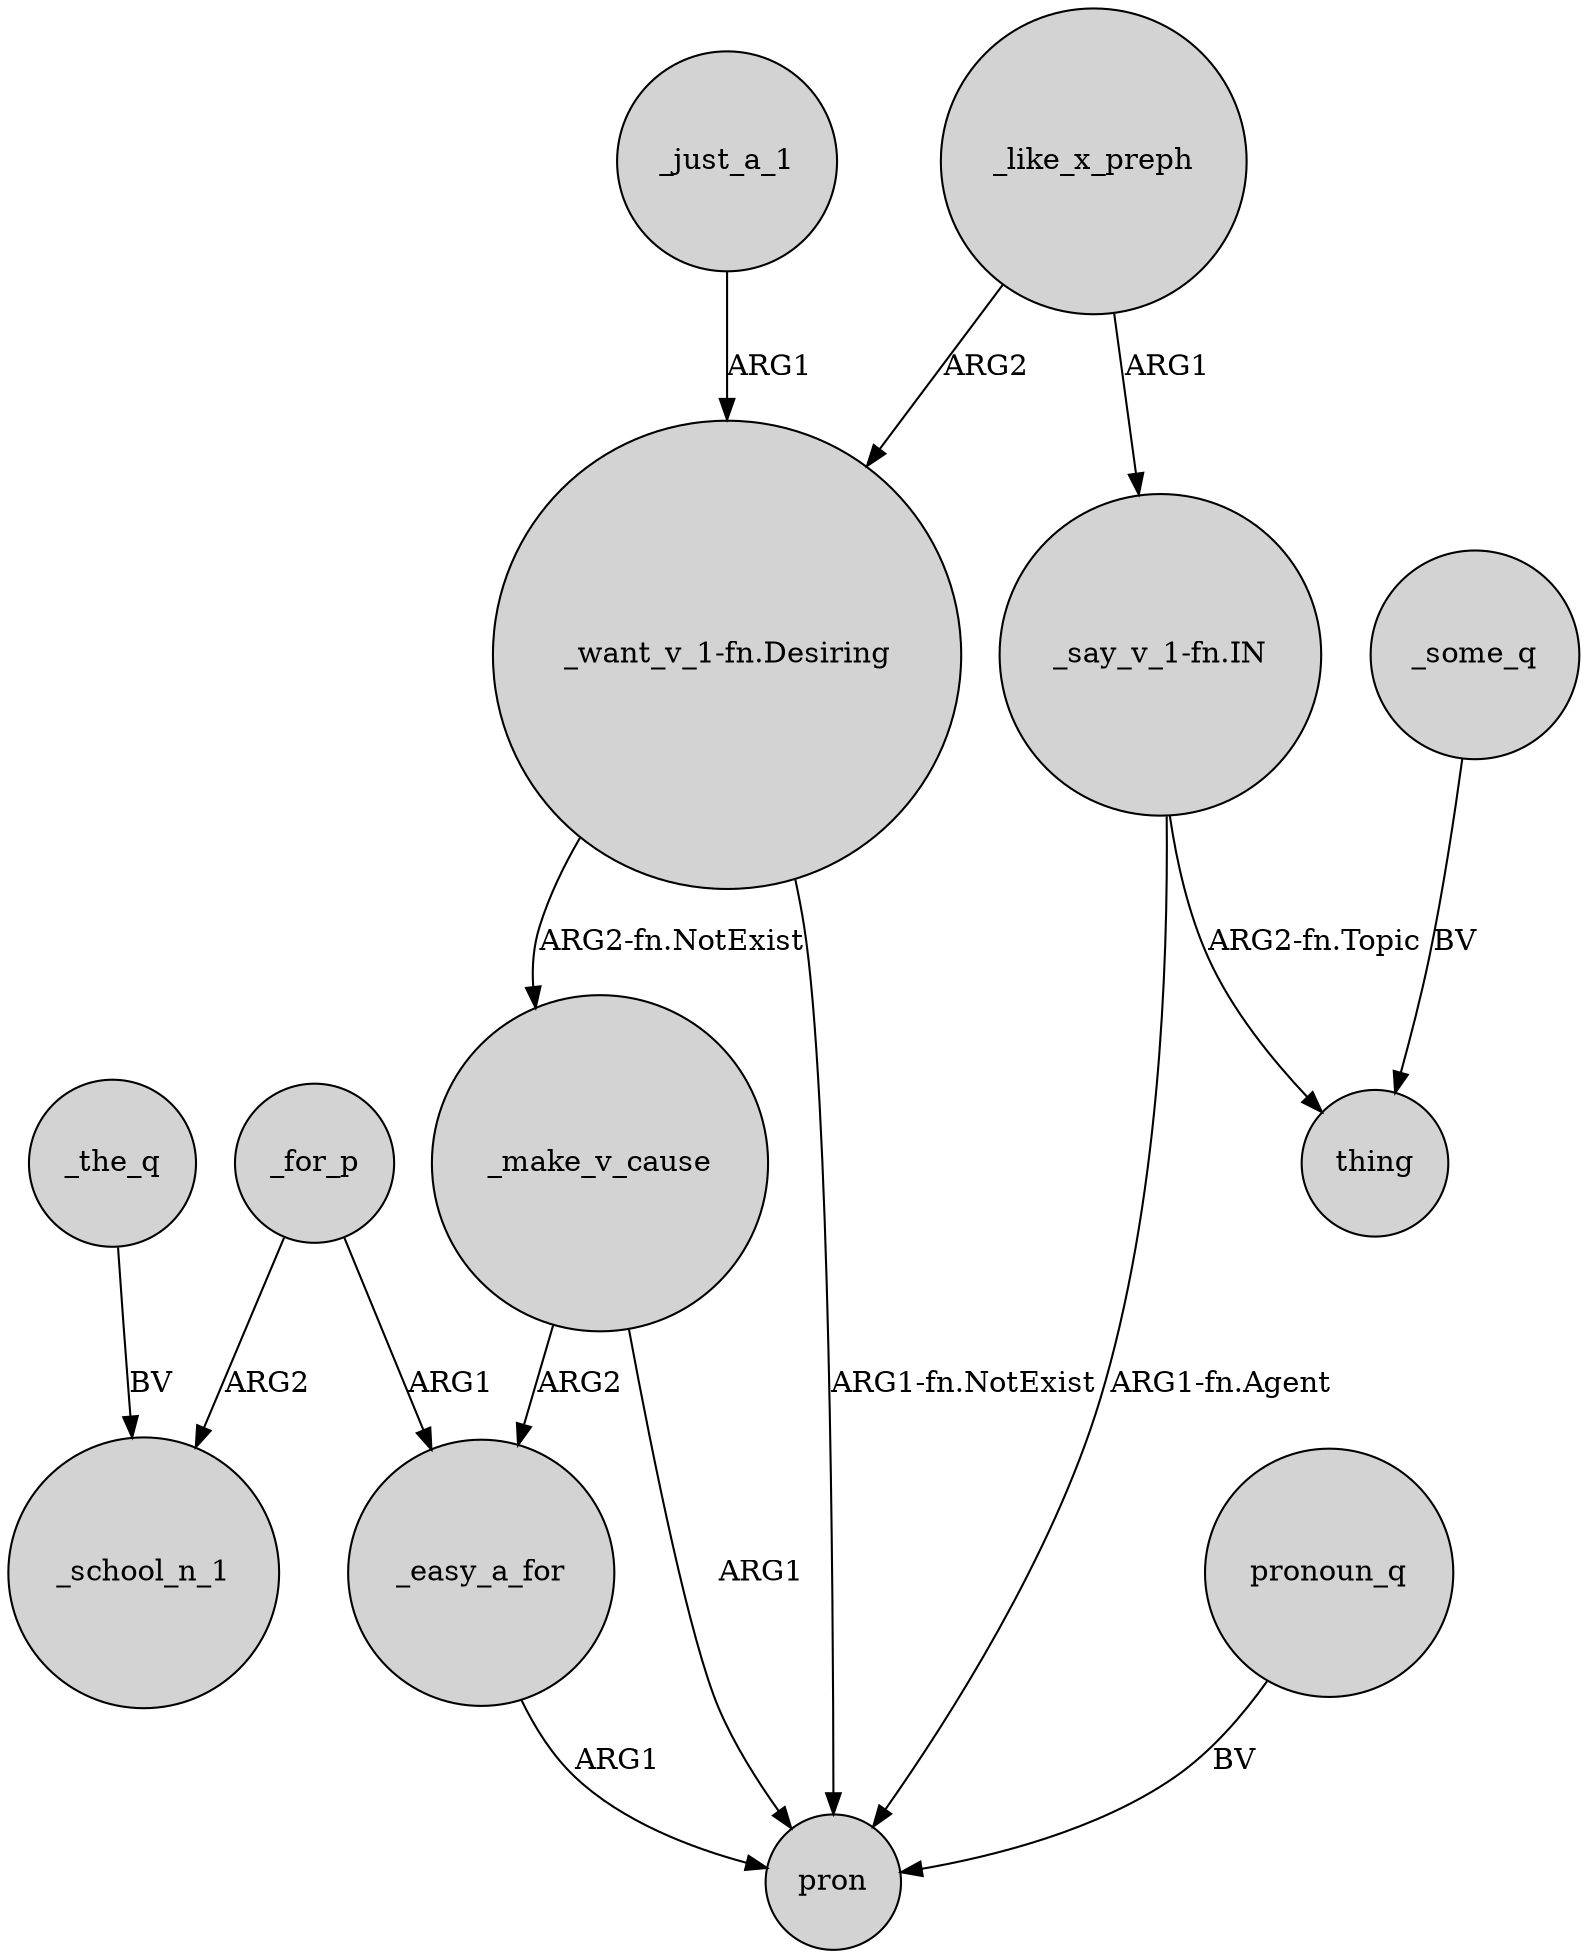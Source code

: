digraph {
	node [shape=circle style=filled]
	"_say_v_1-fn.IN" -> pron [label="ARG1-fn.Agent"]
	_like_x_preph -> "_say_v_1-fn.IN" [label=ARG1]
	"_say_v_1-fn.IN" -> thing [label="ARG2-fn.Topic"]
	"_want_v_1-fn.Desiring" -> _make_v_cause [label="ARG2-fn.NotExist"]
	_for_p -> _school_n_1 [label=ARG2]
	_for_p -> _easy_a_for [label=ARG1]
	_some_q -> thing [label=BV]
	"_want_v_1-fn.Desiring" -> pron [label="ARG1-fn.NotExist"]
	_make_v_cause -> pron [label=ARG1]
	_make_v_cause -> _easy_a_for [label=ARG2]
	_the_q -> _school_n_1 [label=BV]
	_just_a_1 -> "_want_v_1-fn.Desiring" [label=ARG1]
	_like_x_preph -> "_want_v_1-fn.Desiring" [label=ARG2]
	_easy_a_for -> pron [label=ARG1]
	pronoun_q -> pron [label=BV]
}
